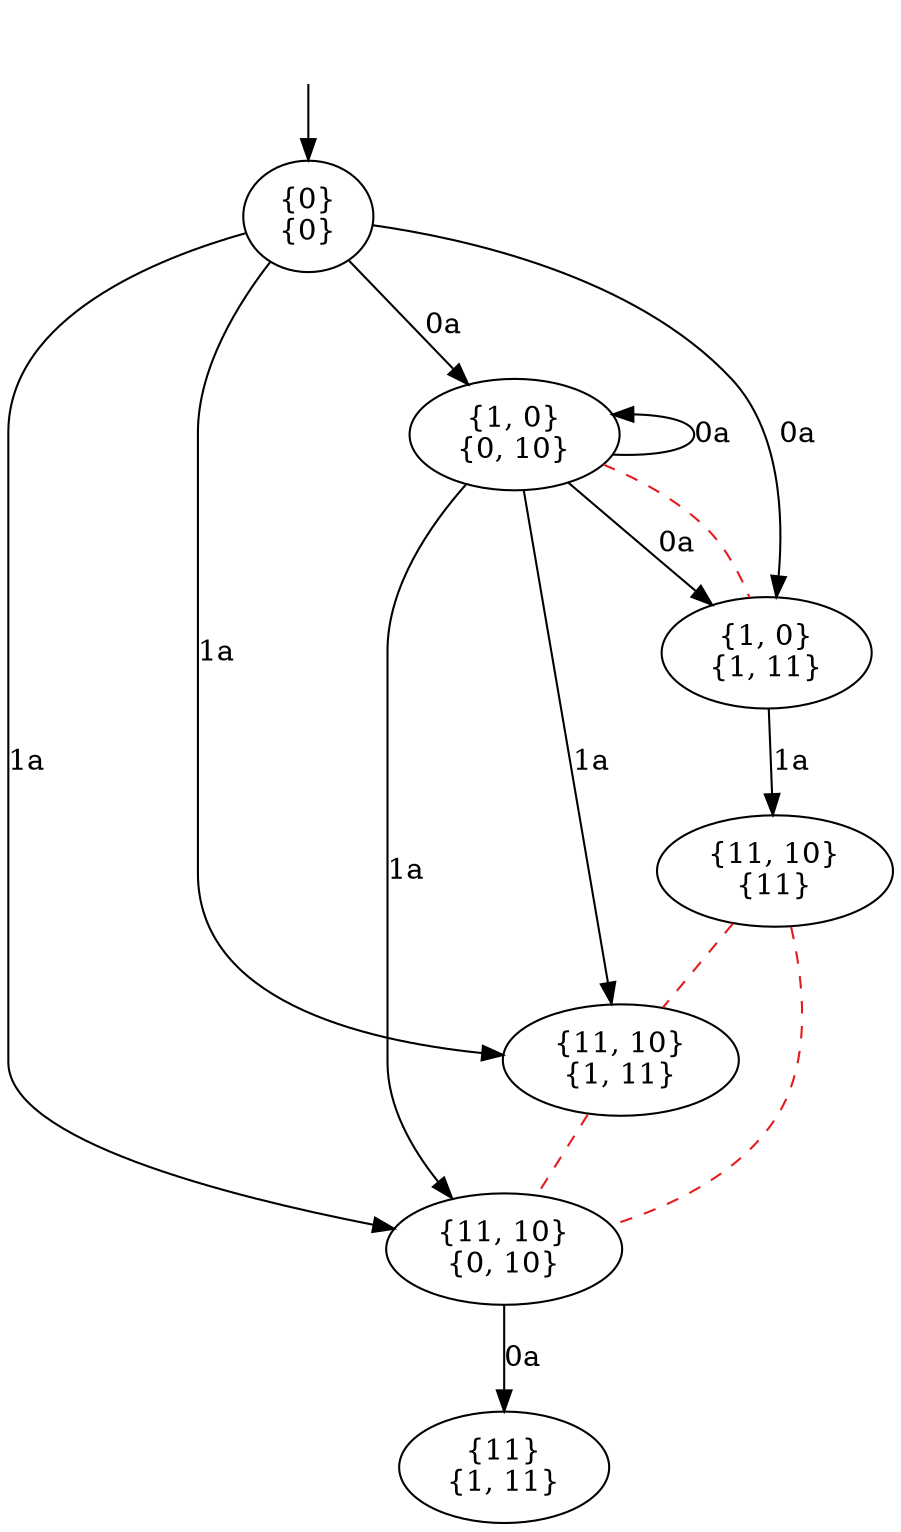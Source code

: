 digraph  {
concentrate=False;
nodesep=0.5;
ranksep=0.5;
splines=True;
4552396136 [label="{0}\n{0}"];
4552394680 [label="{1, 0}\n{0, 10}"];
4552395744 [label="{11, 10}\n{0, 10}"];
4552394456 [label="{1, 0}\n{1, 11}"];
4552664904 [label="{11, 10}\n{1, 11}"];
4552666976 [label="{11}\n{1, 11}"];
4552665128 [label="{11, 10}\n{11}"];
hidden [label="", shape=none];
4552396136 -> 4552394680  [action="('0a',)", key="('0a',)", label="0a"];
4552396136 -> 4552395744  [action="('1a',)", key="('1a',)", label="1a"];
4552396136 -> 4552394456  [action="('0a',)", key="('0a',)", label="0a"];
4552396136 -> 4552664904  [action="('1a',)", key="('1a',)", label="1a"];
4552394680 -> 4552394680  [action="('0a',)", dir=back, key="('0a',)", label="0a"];
4552394680 -> 4552395744  [action="('1a',)", key="('1a',)", label="1a"];
4552394680 -> 4552394456  [action="('0a',)", key="('0a',)", label="0a"];
4552394680 -> 4552394456  [arrowhead=none, color=1, colorscheme=set19, constraint=True, key=1, label="", style=dashed];
4552394680 -> 4552664904  [action="('1a',)", key="('1a',)", label="1a"];
4552395744 -> 4552666976  [action="('0a',)", key="('0a',)", label="0a"];
4552394456 -> 4552665128  [action="('1a',)", key="('1a',)", label="1a"];
4552664904 -> 4552395744  [arrowhead=none, color=1, colorscheme=set19, constraint=True, key=0, label="", style=dashed];
4552665128 -> 4552664904  [arrowhead=none, color=1, colorscheme=set19, constraint=True, key=0, label="", style=dashed];
4552665128 -> 4552395744  [arrowhead=none, color=1, colorscheme=set19, constraint=True, key=0, label="", style=dashed];
hidden -> 4552396136  [key=0];
}
